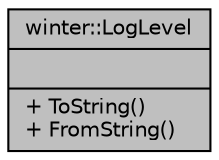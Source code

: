 digraph "winter::LogLevel"
{
 // LATEX_PDF_SIZE
  edge [fontname="Helvetica",fontsize="10",labelfontname="Helvetica",labelfontsize="10"];
  node [fontname="Helvetica",fontsize="10",shape=record];
  Node1 [label="{winter::LogLevel\n||+ ToString()\l+ FromString()\l}",height=0.2,width=0.4,color="black", fillcolor="grey75", style="filled", fontcolor="black",tooltip="日志级别"];
}

